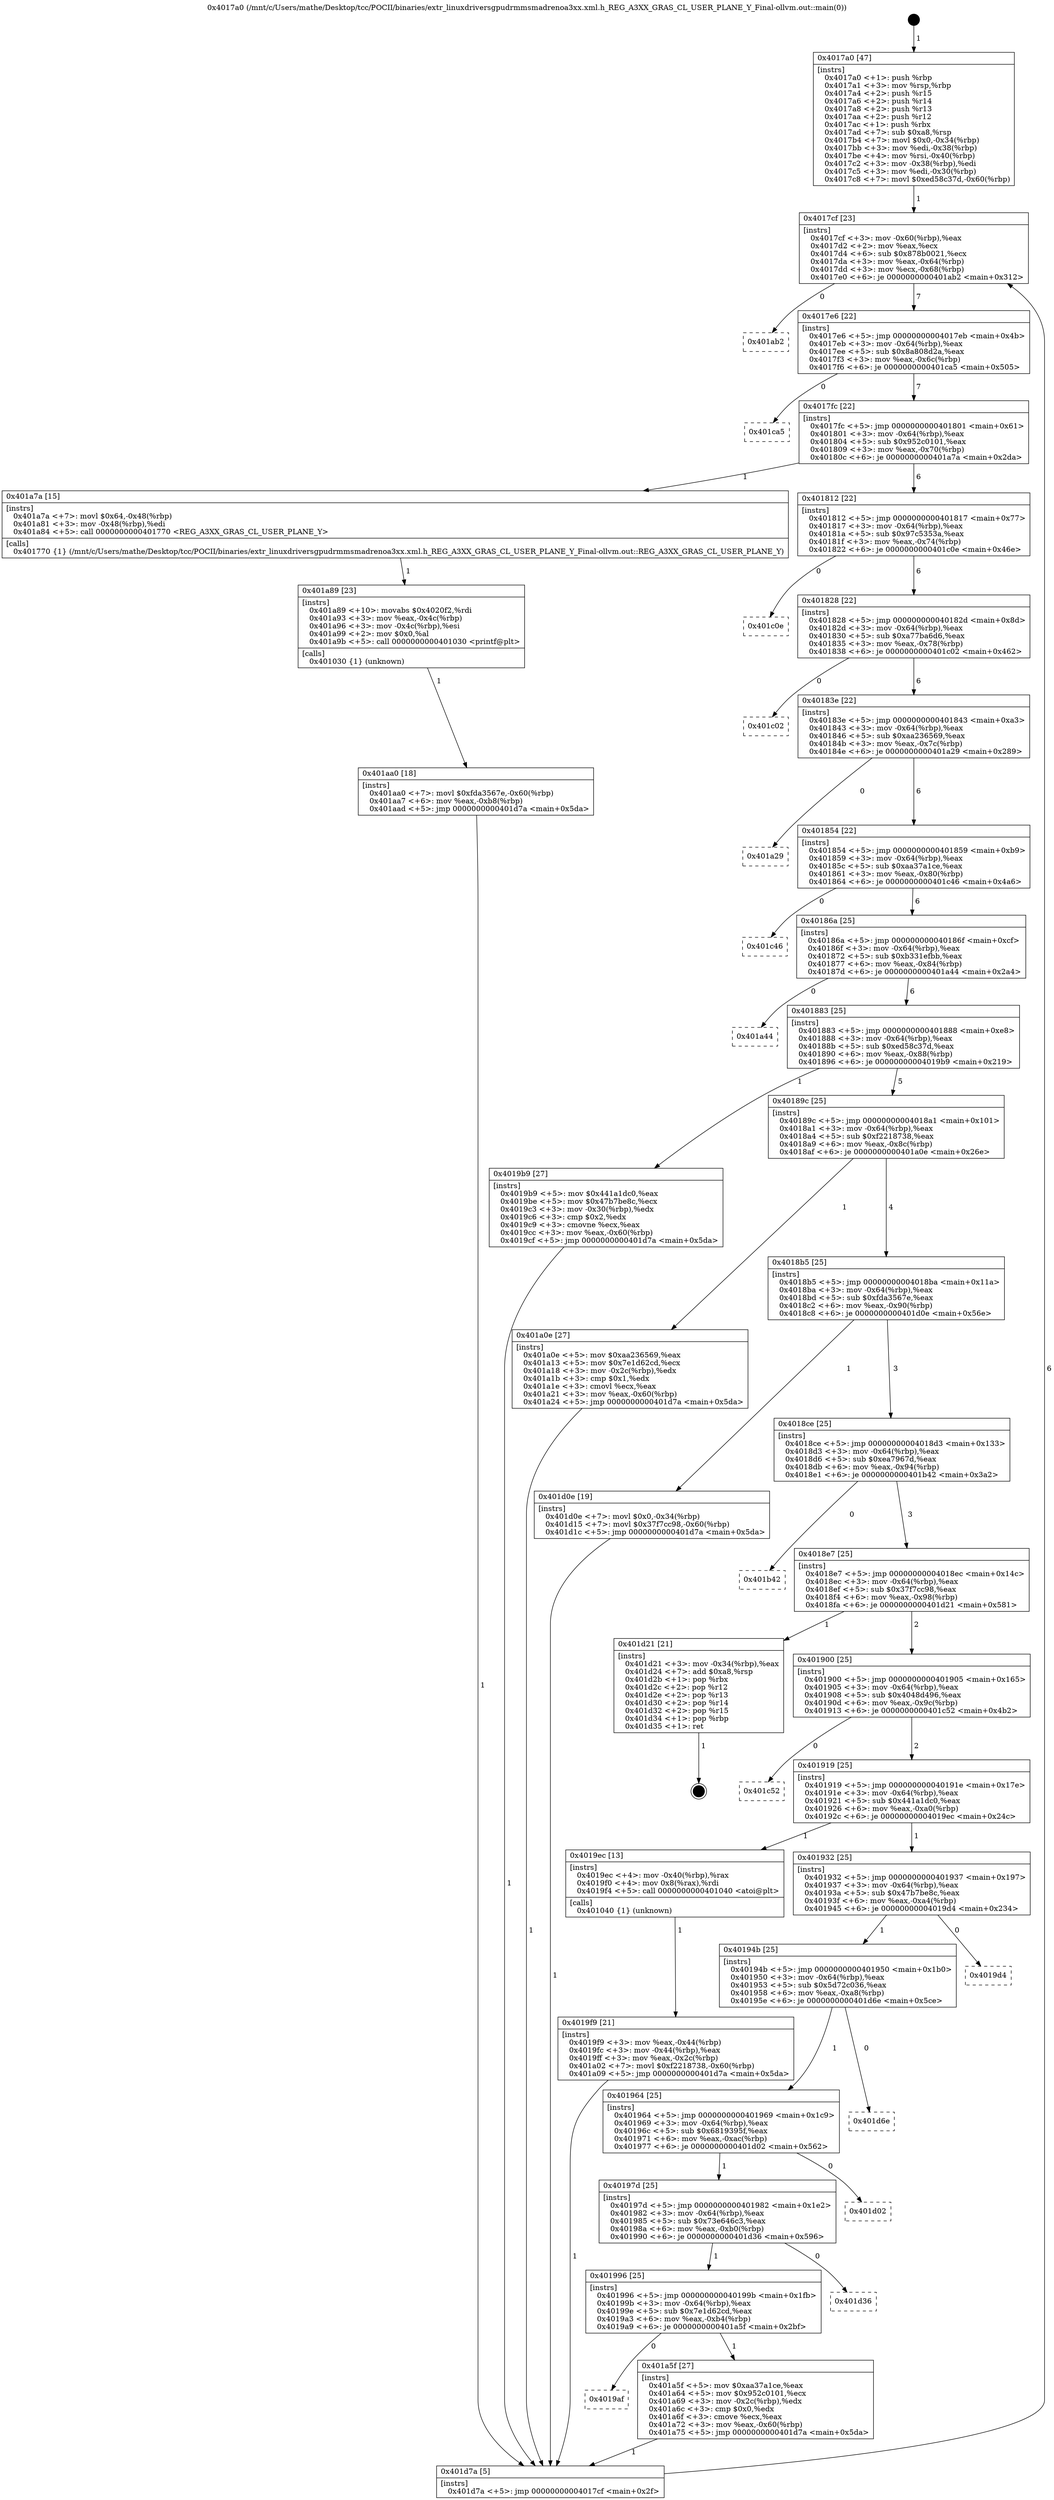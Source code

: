 digraph "0x4017a0" {
  label = "0x4017a0 (/mnt/c/Users/mathe/Desktop/tcc/POCII/binaries/extr_linuxdriversgpudrmmsmadrenoa3xx.xml.h_REG_A3XX_GRAS_CL_USER_PLANE_Y_Final-ollvm.out::main(0))"
  labelloc = "t"
  node[shape=record]

  Entry [label="",width=0.3,height=0.3,shape=circle,fillcolor=black,style=filled]
  "0x4017cf" [label="{
     0x4017cf [23]\l
     | [instrs]\l
     &nbsp;&nbsp;0x4017cf \<+3\>: mov -0x60(%rbp),%eax\l
     &nbsp;&nbsp;0x4017d2 \<+2\>: mov %eax,%ecx\l
     &nbsp;&nbsp;0x4017d4 \<+6\>: sub $0x878b0021,%ecx\l
     &nbsp;&nbsp;0x4017da \<+3\>: mov %eax,-0x64(%rbp)\l
     &nbsp;&nbsp;0x4017dd \<+3\>: mov %ecx,-0x68(%rbp)\l
     &nbsp;&nbsp;0x4017e0 \<+6\>: je 0000000000401ab2 \<main+0x312\>\l
  }"]
  "0x401ab2" [label="{
     0x401ab2\l
  }", style=dashed]
  "0x4017e6" [label="{
     0x4017e6 [22]\l
     | [instrs]\l
     &nbsp;&nbsp;0x4017e6 \<+5\>: jmp 00000000004017eb \<main+0x4b\>\l
     &nbsp;&nbsp;0x4017eb \<+3\>: mov -0x64(%rbp),%eax\l
     &nbsp;&nbsp;0x4017ee \<+5\>: sub $0x8a808d2a,%eax\l
     &nbsp;&nbsp;0x4017f3 \<+3\>: mov %eax,-0x6c(%rbp)\l
     &nbsp;&nbsp;0x4017f6 \<+6\>: je 0000000000401ca5 \<main+0x505\>\l
  }"]
  Exit [label="",width=0.3,height=0.3,shape=circle,fillcolor=black,style=filled,peripheries=2]
  "0x401ca5" [label="{
     0x401ca5\l
  }", style=dashed]
  "0x4017fc" [label="{
     0x4017fc [22]\l
     | [instrs]\l
     &nbsp;&nbsp;0x4017fc \<+5\>: jmp 0000000000401801 \<main+0x61\>\l
     &nbsp;&nbsp;0x401801 \<+3\>: mov -0x64(%rbp),%eax\l
     &nbsp;&nbsp;0x401804 \<+5\>: sub $0x952c0101,%eax\l
     &nbsp;&nbsp;0x401809 \<+3\>: mov %eax,-0x70(%rbp)\l
     &nbsp;&nbsp;0x40180c \<+6\>: je 0000000000401a7a \<main+0x2da\>\l
  }"]
  "0x401aa0" [label="{
     0x401aa0 [18]\l
     | [instrs]\l
     &nbsp;&nbsp;0x401aa0 \<+7\>: movl $0xfda3567e,-0x60(%rbp)\l
     &nbsp;&nbsp;0x401aa7 \<+6\>: mov %eax,-0xb8(%rbp)\l
     &nbsp;&nbsp;0x401aad \<+5\>: jmp 0000000000401d7a \<main+0x5da\>\l
  }"]
  "0x401a7a" [label="{
     0x401a7a [15]\l
     | [instrs]\l
     &nbsp;&nbsp;0x401a7a \<+7\>: movl $0x64,-0x48(%rbp)\l
     &nbsp;&nbsp;0x401a81 \<+3\>: mov -0x48(%rbp),%edi\l
     &nbsp;&nbsp;0x401a84 \<+5\>: call 0000000000401770 \<REG_A3XX_GRAS_CL_USER_PLANE_Y\>\l
     | [calls]\l
     &nbsp;&nbsp;0x401770 \{1\} (/mnt/c/Users/mathe/Desktop/tcc/POCII/binaries/extr_linuxdriversgpudrmmsmadrenoa3xx.xml.h_REG_A3XX_GRAS_CL_USER_PLANE_Y_Final-ollvm.out::REG_A3XX_GRAS_CL_USER_PLANE_Y)\l
  }"]
  "0x401812" [label="{
     0x401812 [22]\l
     | [instrs]\l
     &nbsp;&nbsp;0x401812 \<+5\>: jmp 0000000000401817 \<main+0x77\>\l
     &nbsp;&nbsp;0x401817 \<+3\>: mov -0x64(%rbp),%eax\l
     &nbsp;&nbsp;0x40181a \<+5\>: sub $0x97c5353a,%eax\l
     &nbsp;&nbsp;0x40181f \<+3\>: mov %eax,-0x74(%rbp)\l
     &nbsp;&nbsp;0x401822 \<+6\>: je 0000000000401c0e \<main+0x46e\>\l
  }"]
  "0x401a89" [label="{
     0x401a89 [23]\l
     | [instrs]\l
     &nbsp;&nbsp;0x401a89 \<+10\>: movabs $0x4020f2,%rdi\l
     &nbsp;&nbsp;0x401a93 \<+3\>: mov %eax,-0x4c(%rbp)\l
     &nbsp;&nbsp;0x401a96 \<+3\>: mov -0x4c(%rbp),%esi\l
     &nbsp;&nbsp;0x401a99 \<+2\>: mov $0x0,%al\l
     &nbsp;&nbsp;0x401a9b \<+5\>: call 0000000000401030 \<printf@plt\>\l
     | [calls]\l
     &nbsp;&nbsp;0x401030 \{1\} (unknown)\l
  }"]
  "0x401c0e" [label="{
     0x401c0e\l
  }", style=dashed]
  "0x401828" [label="{
     0x401828 [22]\l
     | [instrs]\l
     &nbsp;&nbsp;0x401828 \<+5\>: jmp 000000000040182d \<main+0x8d\>\l
     &nbsp;&nbsp;0x40182d \<+3\>: mov -0x64(%rbp),%eax\l
     &nbsp;&nbsp;0x401830 \<+5\>: sub $0xa77ba6d6,%eax\l
     &nbsp;&nbsp;0x401835 \<+3\>: mov %eax,-0x78(%rbp)\l
     &nbsp;&nbsp;0x401838 \<+6\>: je 0000000000401c02 \<main+0x462\>\l
  }"]
  "0x4019af" [label="{
     0x4019af\l
  }", style=dashed]
  "0x401c02" [label="{
     0x401c02\l
  }", style=dashed]
  "0x40183e" [label="{
     0x40183e [22]\l
     | [instrs]\l
     &nbsp;&nbsp;0x40183e \<+5\>: jmp 0000000000401843 \<main+0xa3\>\l
     &nbsp;&nbsp;0x401843 \<+3\>: mov -0x64(%rbp),%eax\l
     &nbsp;&nbsp;0x401846 \<+5\>: sub $0xaa236569,%eax\l
     &nbsp;&nbsp;0x40184b \<+3\>: mov %eax,-0x7c(%rbp)\l
     &nbsp;&nbsp;0x40184e \<+6\>: je 0000000000401a29 \<main+0x289\>\l
  }"]
  "0x401a5f" [label="{
     0x401a5f [27]\l
     | [instrs]\l
     &nbsp;&nbsp;0x401a5f \<+5\>: mov $0xaa37a1ce,%eax\l
     &nbsp;&nbsp;0x401a64 \<+5\>: mov $0x952c0101,%ecx\l
     &nbsp;&nbsp;0x401a69 \<+3\>: mov -0x2c(%rbp),%edx\l
     &nbsp;&nbsp;0x401a6c \<+3\>: cmp $0x0,%edx\l
     &nbsp;&nbsp;0x401a6f \<+3\>: cmove %ecx,%eax\l
     &nbsp;&nbsp;0x401a72 \<+3\>: mov %eax,-0x60(%rbp)\l
     &nbsp;&nbsp;0x401a75 \<+5\>: jmp 0000000000401d7a \<main+0x5da\>\l
  }"]
  "0x401a29" [label="{
     0x401a29\l
  }", style=dashed]
  "0x401854" [label="{
     0x401854 [22]\l
     | [instrs]\l
     &nbsp;&nbsp;0x401854 \<+5\>: jmp 0000000000401859 \<main+0xb9\>\l
     &nbsp;&nbsp;0x401859 \<+3\>: mov -0x64(%rbp),%eax\l
     &nbsp;&nbsp;0x40185c \<+5\>: sub $0xaa37a1ce,%eax\l
     &nbsp;&nbsp;0x401861 \<+3\>: mov %eax,-0x80(%rbp)\l
     &nbsp;&nbsp;0x401864 \<+6\>: je 0000000000401c46 \<main+0x4a6\>\l
  }"]
  "0x401996" [label="{
     0x401996 [25]\l
     | [instrs]\l
     &nbsp;&nbsp;0x401996 \<+5\>: jmp 000000000040199b \<main+0x1fb\>\l
     &nbsp;&nbsp;0x40199b \<+3\>: mov -0x64(%rbp),%eax\l
     &nbsp;&nbsp;0x40199e \<+5\>: sub $0x7e1d62cd,%eax\l
     &nbsp;&nbsp;0x4019a3 \<+6\>: mov %eax,-0xb4(%rbp)\l
     &nbsp;&nbsp;0x4019a9 \<+6\>: je 0000000000401a5f \<main+0x2bf\>\l
  }"]
  "0x401c46" [label="{
     0x401c46\l
  }", style=dashed]
  "0x40186a" [label="{
     0x40186a [25]\l
     | [instrs]\l
     &nbsp;&nbsp;0x40186a \<+5\>: jmp 000000000040186f \<main+0xcf\>\l
     &nbsp;&nbsp;0x40186f \<+3\>: mov -0x64(%rbp),%eax\l
     &nbsp;&nbsp;0x401872 \<+5\>: sub $0xb331efbb,%eax\l
     &nbsp;&nbsp;0x401877 \<+6\>: mov %eax,-0x84(%rbp)\l
     &nbsp;&nbsp;0x40187d \<+6\>: je 0000000000401a44 \<main+0x2a4\>\l
  }"]
  "0x401d36" [label="{
     0x401d36\l
  }", style=dashed]
  "0x401a44" [label="{
     0x401a44\l
  }", style=dashed]
  "0x401883" [label="{
     0x401883 [25]\l
     | [instrs]\l
     &nbsp;&nbsp;0x401883 \<+5\>: jmp 0000000000401888 \<main+0xe8\>\l
     &nbsp;&nbsp;0x401888 \<+3\>: mov -0x64(%rbp),%eax\l
     &nbsp;&nbsp;0x40188b \<+5\>: sub $0xed58c37d,%eax\l
     &nbsp;&nbsp;0x401890 \<+6\>: mov %eax,-0x88(%rbp)\l
     &nbsp;&nbsp;0x401896 \<+6\>: je 00000000004019b9 \<main+0x219\>\l
  }"]
  "0x40197d" [label="{
     0x40197d [25]\l
     | [instrs]\l
     &nbsp;&nbsp;0x40197d \<+5\>: jmp 0000000000401982 \<main+0x1e2\>\l
     &nbsp;&nbsp;0x401982 \<+3\>: mov -0x64(%rbp),%eax\l
     &nbsp;&nbsp;0x401985 \<+5\>: sub $0x73e646c3,%eax\l
     &nbsp;&nbsp;0x40198a \<+6\>: mov %eax,-0xb0(%rbp)\l
     &nbsp;&nbsp;0x401990 \<+6\>: je 0000000000401d36 \<main+0x596\>\l
  }"]
  "0x4019b9" [label="{
     0x4019b9 [27]\l
     | [instrs]\l
     &nbsp;&nbsp;0x4019b9 \<+5\>: mov $0x441a1dc0,%eax\l
     &nbsp;&nbsp;0x4019be \<+5\>: mov $0x47b7be8c,%ecx\l
     &nbsp;&nbsp;0x4019c3 \<+3\>: mov -0x30(%rbp),%edx\l
     &nbsp;&nbsp;0x4019c6 \<+3\>: cmp $0x2,%edx\l
     &nbsp;&nbsp;0x4019c9 \<+3\>: cmovne %ecx,%eax\l
     &nbsp;&nbsp;0x4019cc \<+3\>: mov %eax,-0x60(%rbp)\l
     &nbsp;&nbsp;0x4019cf \<+5\>: jmp 0000000000401d7a \<main+0x5da\>\l
  }"]
  "0x40189c" [label="{
     0x40189c [25]\l
     | [instrs]\l
     &nbsp;&nbsp;0x40189c \<+5\>: jmp 00000000004018a1 \<main+0x101\>\l
     &nbsp;&nbsp;0x4018a1 \<+3\>: mov -0x64(%rbp),%eax\l
     &nbsp;&nbsp;0x4018a4 \<+5\>: sub $0xf2218738,%eax\l
     &nbsp;&nbsp;0x4018a9 \<+6\>: mov %eax,-0x8c(%rbp)\l
     &nbsp;&nbsp;0x4018af \<+6\>: je 0000000000401a0e \<main+0x26e\>\l
  }"]
  "0x401d7a" [label="{
     0x401d7a [5]\l
     | [instrs]\l
     &nbsp;&nbsp;0x401d7a \<+5\>: jmp 00000000004017cf \<main+0x2f\>\l
  }"]
  "0x4017a0" [label="{
     0x4017a0 [47]\l
     | [instrs]\l
     &nbsp;&nbsp;0x4017a0 \<+1\>: push %rbp\l
     &nbsp;&nbsp;0x4017a1 \<+3\>: mov %rsp,%rbp\l
     &nbsp;&nbsp;0x4017a4 \<+2\>: push %r15\l
     &nbsp;&nbsp;0x4017a6 \<+2\>: push %r14\l
     &nbsp;&nbsp;0x4017a8 \<+2\>: push %r13\l
     &nbsp;&nbsp;0x4017aa \<+2\>: push %r12\l
     &nbsp;&nbsp;0x4017ac \<+1\>: push %rbx\l
     &nbsp;&nbsp;0x4017ad \<+7\>: sub $0xa8,%rsp\l
     &nbsp;&nbsp;0x4017b4 \<+7\>: movl $0x0,-0x34(%rbp)\l
     &nbsp;&nbsp;0x4017bb \<+3\>: mov %edi,-0x38(%rbp)\l
     &nbsp;&nbsp;0x4017be \<+4\>: mov %rsi,-0x40(%rbp)\l
     &nbsp;&nbsp;0x4017c2 \<+3\>: mov -0x38(%rbp),%edi\l
     &nbsp;&nbsp;0x4017c5 \<+3\>: mov %edi,-0x30(%rbp)\l
     &nbsp;&nbsp;0x4017c8 \<+7\>: movl $0xed58c37d,-0x60(%rbp)\l
  }"]
  "0x401d02" [label="{
     0x401d02\l
  }", style=dashed]
  "0x401a0e" [label="{
     0x401a0e [27]\l
     | [instrs]\l
     &nbsp;&nbsp;0x401a0e \<+5\>: mov $0xaa236569,%eax\l
     &nbsp;&nbsp;0x401a13 \<+5\>: mov $0x7e1d62cd,%ecx\l
     &nbsp;&nbsp;0x401a18 \<+3\>: mov -0x2c(%rbp),%edx\l
     &nbsp;&nbsp;0x401a1b \<+3\>: cmp $0x1,%edx\l
     &nbsp;&nbsp;0x401a1e \<+3\>: cmovl %ecx,%eax\l
     &nbsp;&nbsp;0x401a21 \<+3\>: mov %eax,-0x60(%rbp)\l
     &nbsp;&nbsp;0x401a24 \<+5\>: jmp 0000000000401d7a \<main+0x5da\>\l
  }"]
  "0x4018b5" [label="{
     0x4018b5 [25]\l
     | [instrs]\l
     &nbsp;&nbsp;0x4018b5 \<+5\>: jmp 00000000004018ba \<main+0x11a\>\l
     &nbsp;&nbsp;0x4018ba \<+3\>: mov -0x64(%rbp),%eax\l
     &nbsp;&nbsp;0x4018bd \<+5\>: sub $0xfda3567e,%eax\l
     &nbsp;&nbsp;0x4018c2 \<+6\>: mov %eax,-0x90(%rbp)\l
     &nbsp;&nbsp;0x4018c8 \<+6\>: je 0000000000401d0e \<main+0x56e\>\l
  }"]
  "0x401964" [label="{
     0x401964 [25]\l
     | [instrs]\l
     &nbsp;&nbsp;0x401964 \<+5\>: jmp 0000000000401969 \<main+0x1c9\>\l
     &nbsp;&nbsp;0x401969 \<+3\>: mov -0x64(%rbp),%eax\l
     &nbsp;&nbsp;0x40196c \<+5\>: sub $0x6819395f,%eax\l
     &nbsp;&nbsp;0x401971 \<+6\>: mov %eax,-0xac(%rbp)\l
     &nbsp;&nbsp;0x401977 \<+6\>: je 0000000000401d02 \<main+0x562\>\l
  }"]
  "0x401d0e" [label="{
     0x401d0e [19]\l
     | [instrs]\l
     &nbsp;&nbsp;0x401d0e \<+7\>: movl $0x0,-0x34(%rbp)\l
     &nbsp;&nbsp;0x401d15 \<+7\>: movl $0x37f7cc98,-0x60(%rbp)\l
     &nbsp;&nbsp;0x401d1c \<+5\>: jmp 0000000000401d7a \<main+0x5da\>\l
  }"]
  "0x4018ce" [label="{
     0x4018ce [25]\l
     | [instrs]\l
     &nbsp;&nbsp;0x4018ce \<+5\>: jmp 00000000004018d3 \<main+0x133\>\l
     &nbsp;&nbsp;0x4018d3 \<+3\>: mov -0x64(%rbp),%eax\l
     &nbsp;&nbsp;0x4018d6 \<+5\>: sub $0xea7967d,%eax\l
     &nbsp;&nbsp;0x4018db \<+6\>: mov %eax,-0x94(%rbp)\l
     &nbsp;&nbsp;0x4018e1 \<+6\>: je 0000000000401b42 \<main+0x3a2\>\l
  }"]
  "0x401d6e" [label="{
     0x401d6e\l
  }", style=dashed]
  "0x401b42" [label="{
     0x401b42\l
  }", style=dashed]
  "0x4018e7" [label="{
     0x4018e7 [25]\l
     | [instrs]\l
     &nbsp;&nbsp;0x4018e7 \<+5\>: jmp 00000000004018ec \<main+0x14c\>\l
     &nbsp;&nbsp;0x4018ec \<+3\>: mov -0x64(%rbp),%eax\l
     &nbsp;&nbsp;0x4018ef \<+5\>: sub $0x37f7cc98,%eax\l
     &nbsp;&nbsp;0x4018f4 \<+6\>: mov %eax,-0x98(%rbp)\l
     &nbsp;&nbsp;0x4018fa \<+6\>: je 0000000000401d21 \<main+0x581\>\l
  }"]
  "0x40194b" [label="{
     0x40194b [25]\l
     | [instrs]\l
     &nbsp;&nbsp;0x40194b \<+5\>: jmp 0000000000401950 \<main+0x1b0\>\l
     &nbsp;&nbsp;0x401950 \<+3\>: mov -0x64(%rbp),%eax\l
     &nbsp;&nbsp;0x401953 \<+5\>: sub $0x5d72c036,%eax\l
     &nbsp;&nbsp;0x401958 \<+6\>: mov %eax,-0xa8(%rbp)\l
     &nbsp;&nbsp;0x40195e \<+6\>: je 0000000000401d6e \<main+0x5ce\>\l
  }"]
  "0x401d21" [label="{
     0x401d21 [21]\l
     | [instrs]\l
     &nbsp;&nbsp;0x401d21 \<+3\>: mov -0x34(%rbp),%eax\l
     &nbsp;&nbsp;0x401d24 \<+7\>: add $0xa8,%rsp\l
     &nbsp;&nbsp;0x401d2b \<+1\>: pop %rbx\l
     &nbsp;&nbsp;0x401d2c \<+2\>: pop %r12\l
     &nbsp;&nbsp;0x401d2e \<+2\>: pop %r13\l
     &nbsp;&nbsp;0x401d30 \<+2\>: pop %r14\l
     &nbsp;&nbsp;0x401d32 \<+2\>: pop %r15\l
     &nbsp;&nbsp;0x401d34 \<+1\>: pop %rbp\l
     &nbsp;&nbsp;0x401d35 \<+1\>: ret\l
  }"]
  "0x401900" [label="{
     0x401900 [25]\l
     | [instrs]\l
     &nbsp;&nbsp;0x401900 \<+5\>: jmp 0000000000401905 \<main+0x165\>\l
     &nbsp;&nbsp;0x401905 \<+3\>: mov -0x64(%rbp),%eax\l
     &nbsp;&nbsp;0x401908 \<+5\>: sub $0x4048d496,%eax\l
     &nbsp;&nbsp;0x40190d \<+6\>: mov %eax,-0x9c(%rbp)\l
     &nbsp;&nbsp;0x401913 \<+6\>: je 0000000000401c52 \<main+0x4b2\>\l
  }"]
  "0x4019d4" [label="{
     0x4019d4\l
  }", style=dashed]
  "0x401c52" [label="{
     0x401c52\l
  }", style=dashed]
  "0x401919" [label="{
     0x401919 [25]\l
     | [instrs]\l
     &nbsp;&nbsp;0x401919 \<+5\>: jmp 000000000040191e \<main+0x17e\>\l
     &nbsp;&nbsp;0x40191e \<+3\>: mov -0x64(%rbp),%eax\l
     &nbsp;&nbsp;0x401921 \<+5\>: sub $0x441a1dc0,%eax\l
     &nbsp;&nbsp;0x401926 \<+6\>: mov %eax,-0xa0(%rbp)\l
     &nbsp;&nbsp;0x40192c \<+6\>: je 00000000004019ec \<main+0x24c\>\l
  }"]
  "0x4019f9" [label="{
     0x4019f9 [21]\l
     | [instrs]\l
     &nbsp;&nbsp;0x4019f9 \<+3\>: mov %eax,-0x44(%rbp)\l
     &nbsp;&nbsp;0x4019fc \<+3\>: mov -0x44(%rbp),%eax\l
     &nbsp;&nbsp;0x4019ff \<+3\>: mov %eax,-0x2c(%rbp)\l
     &nbsp;&nbsp;0x401a02 \<+7\>: movl $0xf2218738,-0x60(%rbp)\l
     &nbsp;&nbsp;0x401a09 \<+5\>: jmp 0000000000401d7a \<main+0x5da\>\l
  }"]
  "0x4019ec" [label="{
     0x4019ec [13]\l
     | [instrs]\l
     &nbsp;&nbsp;0x4019ec \<+4\>: mov -0x40(%rbp),%rax\l
     &nbsp;&nbsp;0x4019f0 \<+4\>: mov 0x8(%rax),%rdi\l
     &nbsp;&nbsp;0x4019f4 \<+5\>: call 0000000000401040 \<atoi@plt\>\l
     | [calls]\l
     &nbsp;&nbsp;0x401040 \{1\} (unknown)\l
  }"]
  "0x401932" [label="{
     0x401932 [25]\l
     | [instrs]\l
     &nbsp;&nbsp;0x401932 \<+5\>: jmp 0000000000401937 \<main+0x197\>\l
     &nbsp;&nbsp;0x401937 \<+3\>: mov -0x64(%rbp),%eax\l
     &nbsp;&nbsp;0x40193a \<+5\>: sub $0x47b7be8c,%eax\l
     &nbsp;&nbsp;0x40193f \<+6\>: mov %eax,-0xa4(%rbp)\l
     &nbsp;&nbsp;0x401945 \<+6\>: je 00000000004019d4 \<main+0x234\>\l
  }"]
  Entry -> "0x4017a0" [label=" 1"]
  "0x4017cf" -> "0x401ab2" [label=" 0"]
  "0x4017cf" -> "0x4017e6" [label=" 7"]
  "0x401d21" -> Exit [label=" 1"]
  "0x4017e6" -> "0x401ca5" [label=" 0"]
  "0x4017e6" -> "0x4017fc" [label=" 7"]
  "0x401d0e" -> "0x401d7a" [label=" 1"]
  "0x4017fc" -> "0x401a7a" [label=" 1"]
  "0x4017fc" -> "0x401812" [label=" 6"]
  "0x401aa0" -> "0x401d7a" [label=" 1"]
  "0x401812" -> "0x401c0e" [label=" 0"]
  "0x401812" -> "0x401828" [label=" 6"]
  "0x401a89" -> "0x401aa0" [label=" 1"]
  "0x401828" -> "0x401c02" [label=" 0"]
  "0x401828" -> "0x40183e" [label=" 6"]
  "0x401a7a" -> "0x401a89" [label=" 1"]
  "0x40183e" -> "0x401a29" [label=" 0"]
  "0x40183e" -> "0x401854" [label=" 6"]
  "0x401a5f" -> "0x401d7a" [label=" 1"]
  "0x401854" -> "0x401c46" [label=" 0"]
  "0x401854" -> "0x40186a" [label=" 6"]
  "0x401996" -> "0x401a5f" [label=" 1"]
  "0x40186a" -> "0x401a44" [label=" 0"]
  "0x40186a" -> "0x401883" [label=" 6"]
  "0x401996" -> "0x4019af" [label=" 0"]
  "0x401883" -> "0x4019b9" [label=" 1"]
  "0x401883" -> "0x40189c" [label=" 5"]
  "0x4019b9" -> "0x401d7a" [label=" 1"]
  "0x4017a0" -> "0x4017cf" [label=" 1"]
  "0x401d7a" -> "0x4017cf" [label=" 6"]
  "0x40197d" -> "0x401d36" [label=" 0"]
  "0x40189c" -> "0x401a0e" [label=" 1"]
  "0x40189c" -> "0x4018b5" [label=" 4"]
  "0x40197d" -> "0x401996" [label=" 1"]
  "0x4018b5" -> "0x401d0e" [label=" 1"]
  "0x4018b5" -> "0x4018ce" [label=" 3"]
  "0x401964" -> "0x401d02" [label=" 0"]
  "0x4018ce" -> "0x401b42" [label=" 0"]
  "0x4018ce" -> "0x4018e7" [label=" 3"]
  "0x401964" -> "0x40197d" [label=" 1"]
  "0x4018e7" -> "0x401d21" [label=" 1"]
  "0x4018e7" -> "0x401900" [label=" 2"]
  "0x40194b" -> "0x401d6e" [label=" 0"]
  "0x401900" -> "0x401c52" [label=" 0"]
  "0x401900" -> "0x401919" [label=" 2"]
  "0x40194b" -> "0x401964" [label=" 1"]
  "0x401919" -> "0x4019ec" [label=" 1"]
  "0x401919" -> "0x401932" [label=" 1"]
  "0x4019ec" -> "0x4019f9" [label=" 1"]
  "0x4019f9" -> "0x401d7a" [label=" 1"]
  "0x401a0e" -> "0x401d7a" [label=" 1"]
  "0x401932" -> "0x40194b" [label=" 1"]
  "0x401932" -> "0x4019d4" [label=" 0"]
}
